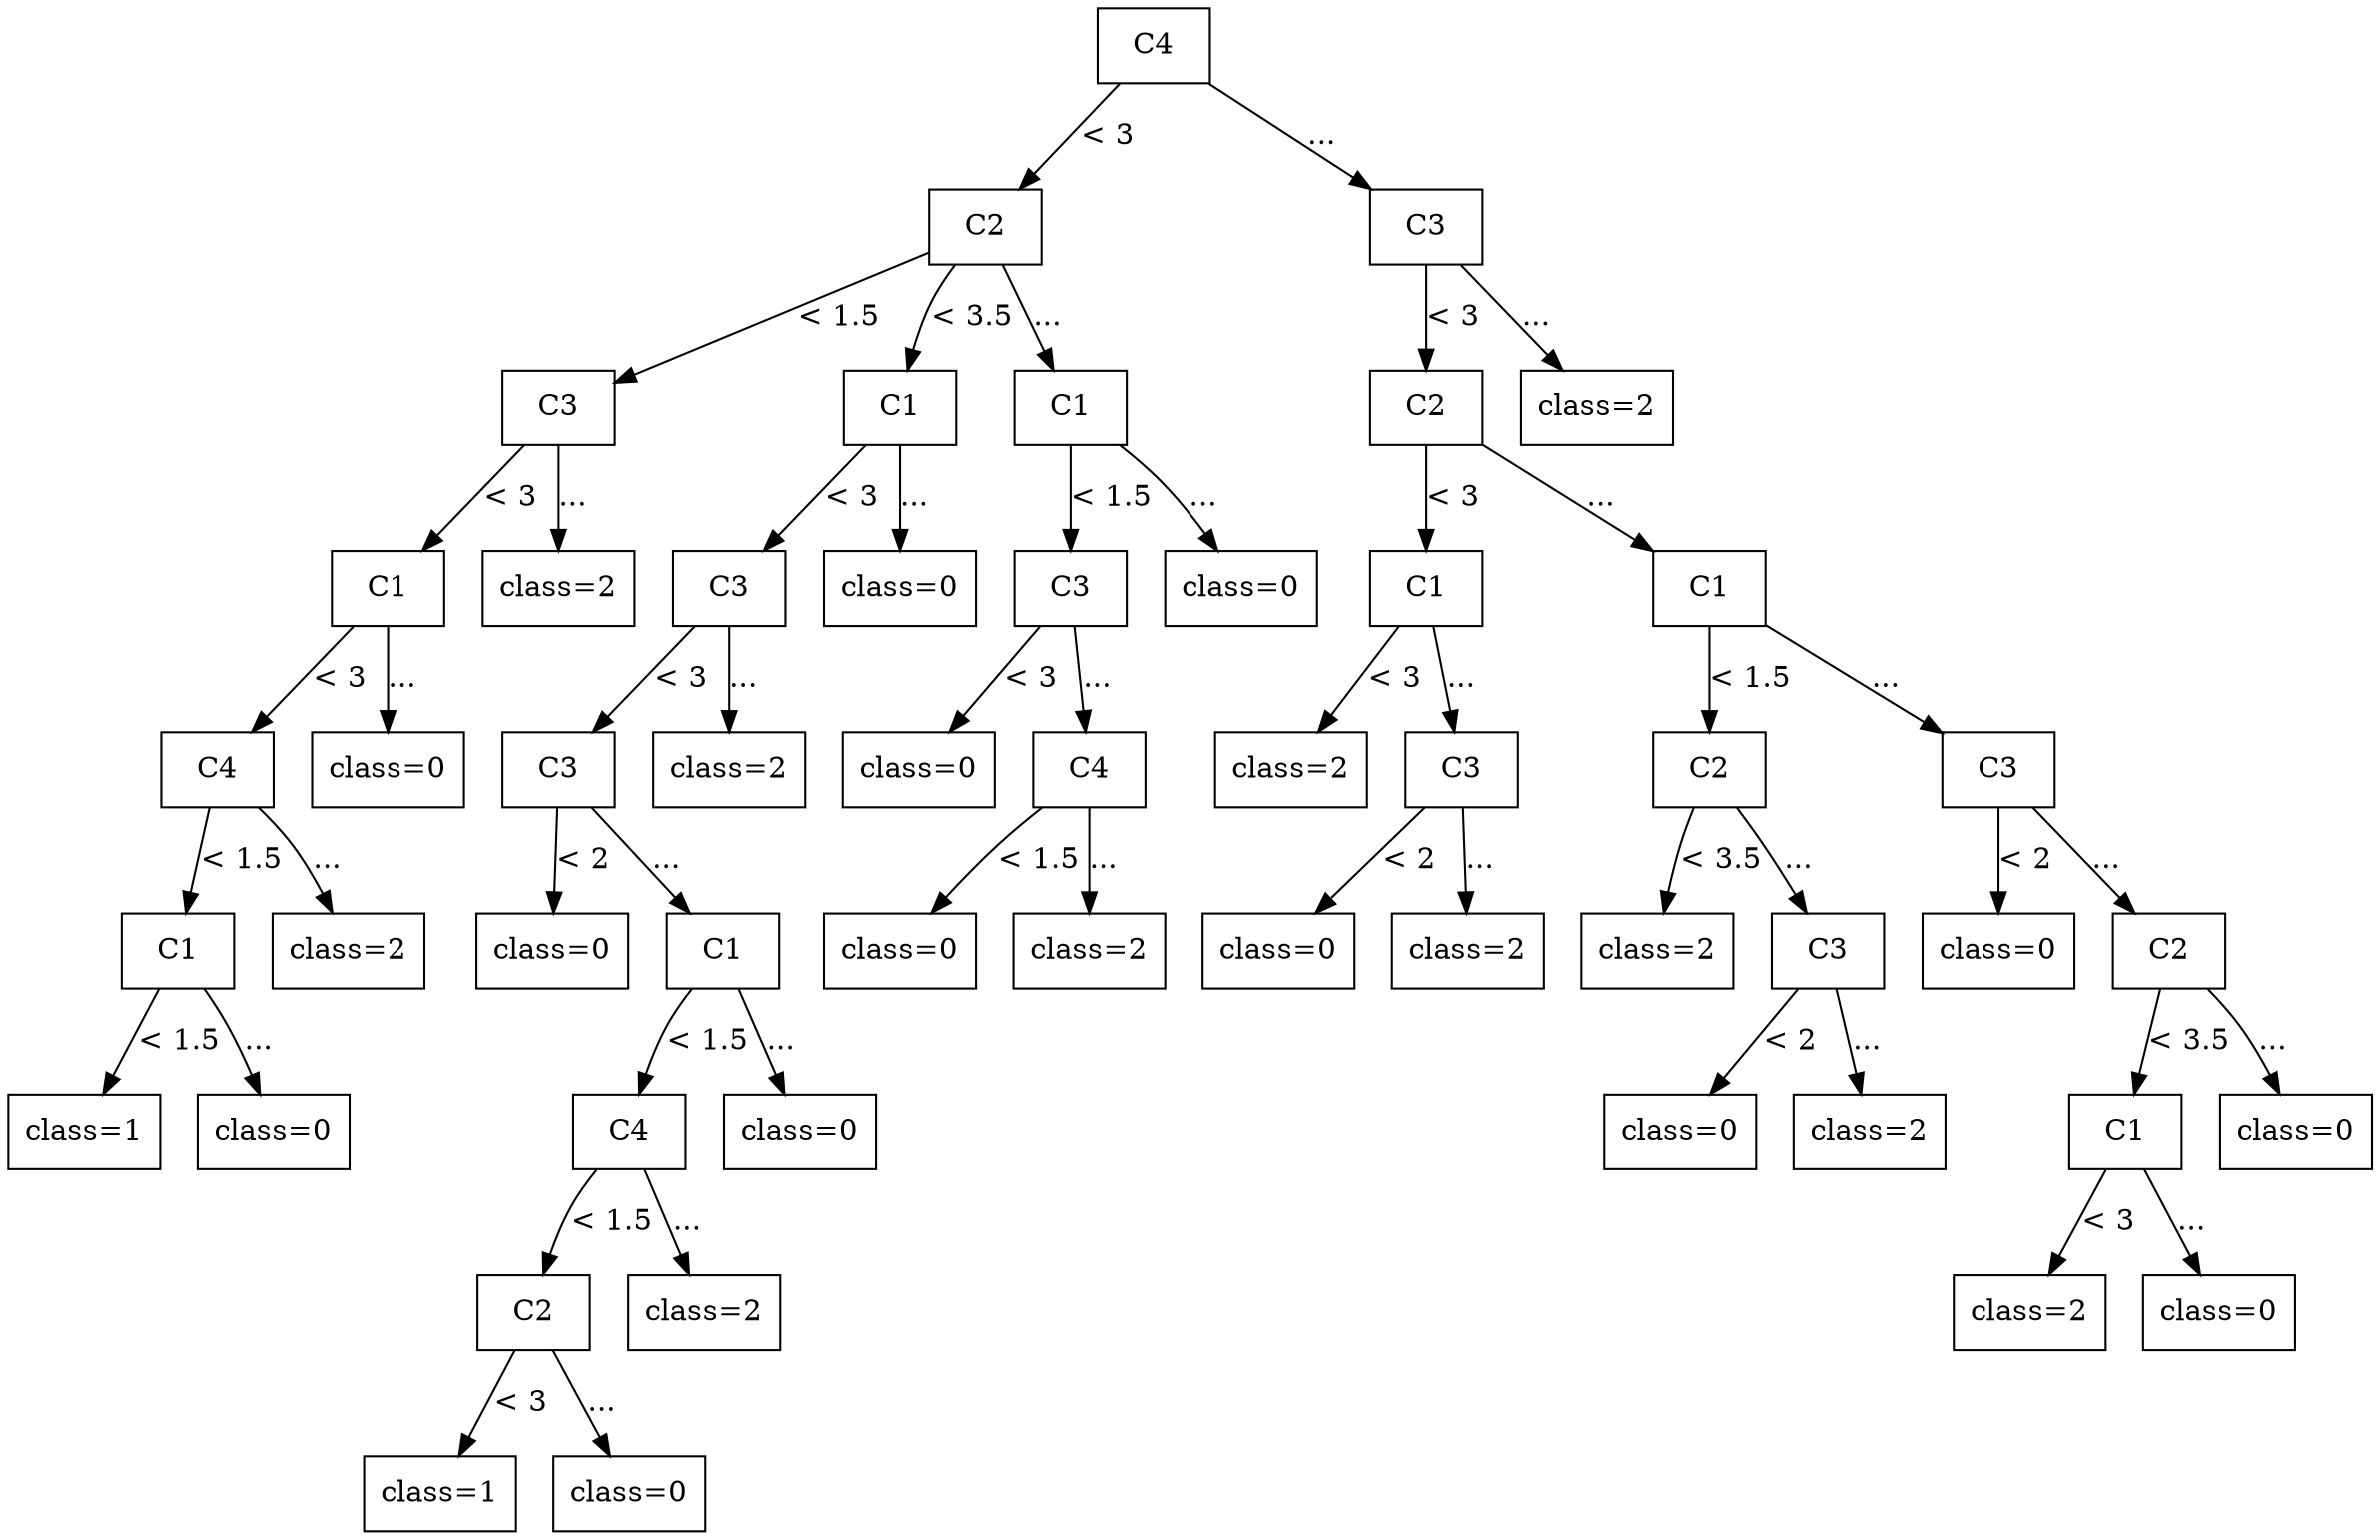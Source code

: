 digraph G {
node [shape=box];
node [style=filled, fillcolor=white];

0 [label="C4"];

1 [label="C2"];
31 [label="C3"];

0 -> 1 [label="< 3"];
0 -> 31 [label="..."];

2 [label="C3"];
11 [label="C1"];
24 [label="C1"];
32 [label="C2"];
51 [label="class=2"];

1 -> 2 [label="< 1.5"];
1 -> 11 [label="< 3.5"];
1 -> 24 [label="..."];
31 -> 32 [label="< 3"];
31 -> 51 [label="..."];

3 [label="C1"];
10 [label="class=2"];
12 [label="C3"];
23 [label="class=0"];
25 [label="C3"];
30 [label="class=0"];
33 [label="C1"];
38 [label="C1"];

2 -> 3 [label="< 3"];
2 -> 10 [label="..."];
11 -> 12 [label="< 3"];
11 -> 23 [label="..."];
24 -> 25 [label="< 1.5"];
24 -> 30 [label="..."];
32 -> 33 [label="< 3"];
32 -> 38 [label="..."];

4 [label="C4"];
9 [label="class=0"];
13 [label="C3"];
22 [label="class=2"];
26 [label="class=0"];
27 [label="C4"];
34 [label="class=2"];
35 [label="C3"];
39 [label="C2"];
44 [label="C3"];

3 -> 4 [label="< 3"];
3 -> 9 [label="..."];
12 -> 13 [label="< 3"];
12 -> 22 [label="..."];
25 -> 26 [label="< 3"];
25 -> 27 [label="..."];
33 -> 34 [label="< 3"];
33 -> 35 [label="..."];
38 -> 39 [label="< 1.5"];
38 -> 44 [label="..."];

5 [label="C1"];
8 [label="class=2"];
14 [label="class=0"];
15 [label="C1"];
28 [label="class=0"];
29 [label="class=2"];
36 [label="class=0"];
37 [label="class=2"];
40 [label="class=2"];
41 [label="C3"];
45 [label="class=0"];
46 [label="C2"];

4 -> 5 [label="< 1.5"];
4 -> 8 [label="..."];
13 -> 14 [label="< 2"];
13 -> 15 [label="..."];
27 -> 28 [label="< 1.5"];
27 -> 29 [label="..."];
35 -> 36 [label="< 2"];
35 -> 37 [label="..."];
39 -> 40 [label="< 3.5"];
39 -> 41 [label="..."];
44 -> 45 [label="< 2"];
44 -> 46 [label="..."];

6 [label="class=1"];
7 [label="class=0"];
16 [label="C4"];
21 [label="class=0"];
42 [label="class=0"];
43 [label="class=2"];
47 [label="C1"];
50 [label="class=0"];

5 -> 6 [label="< 1.5"];
5 -> 7 [label="..."];
15 -> 16 [label="< 1.5"];
15 -> 21 [label="..."];
41 -> 42 [label="< 2"];
41 -> 43 [label="..."];
46 -> 47 [label="< 3.5"];
46 -> 50 [label="..."];

17 [label="C2"];
20 [label="class=2"];
48 [label="class=2"];
49 [label="class=0"];

16 -> 17 [label="< 1.5"];
16 -> 20 [label="..."];
47 -> 48 [label="< 3"];
47 -> 49 [label="..."];

18 [label="class=1"];
19 [label="class=0"];

17 -> 18 [label="< 3"];
17 -> 19 [label="..."];

}